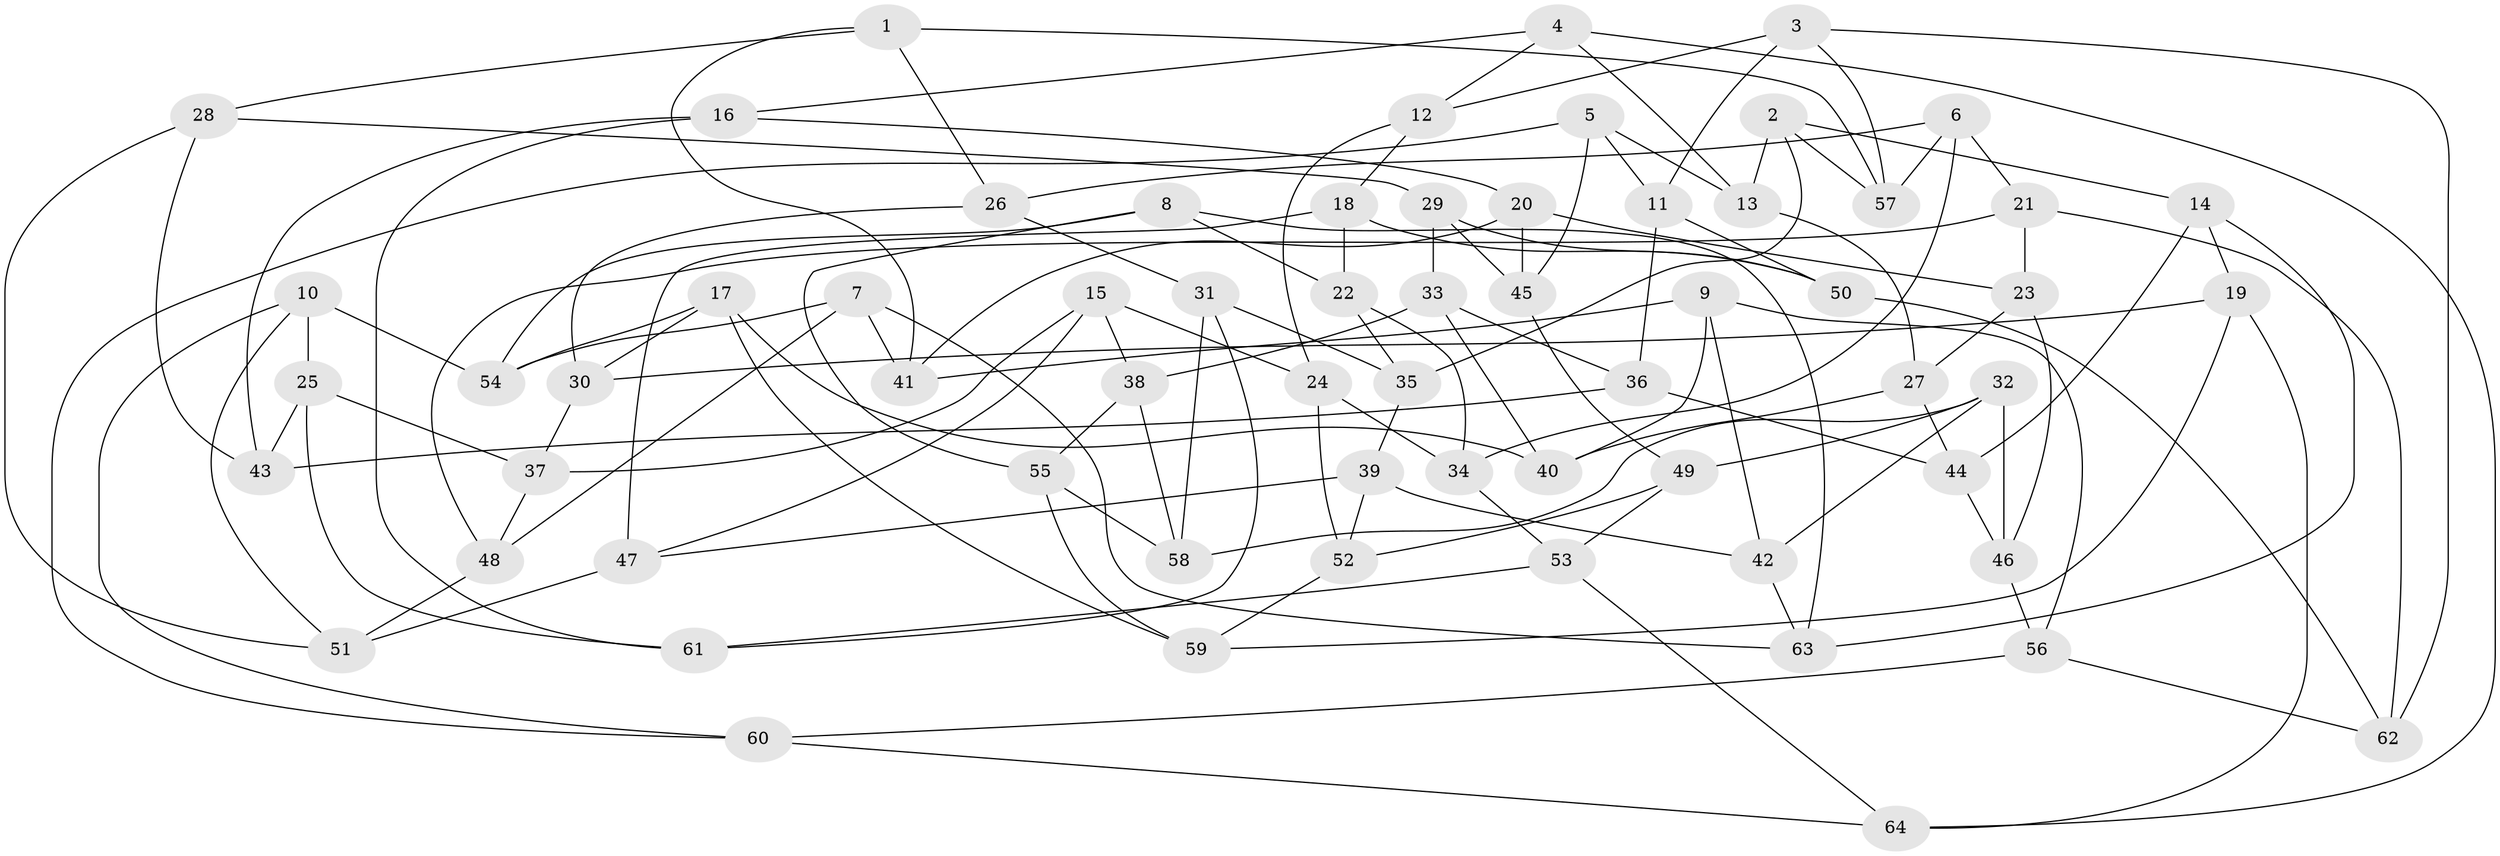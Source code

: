// coarse degree distribution, {6: 0.631578947368421, 4: 0.3157894736842105, 5: 0.05263157894736842}
// Generated by graph-tools (version 1.1) at 2025/52/02/27/25 19:52:34]
// undirected, 64 vertices, 128 edges
graph export_dot {
graph [start="1"]
  node [color=gray90,style=filled];
  1;
  2;
  3;
  4;
  5;
  6;
  7;
  8;
  9;
  10;
  11;
  12;
  13;
  14;
  15;
  16;
  17;
  18;
  19;
  20;
  21;
  22;
  23;
  24;
  25;
  26;
  27;
  28;
  29;
  30;
  31;
  32;
  33;
  34;
  35;
  36;
  37;
  38;
  39;
  40;
  41;
  42;
  43;
  44;
  45;
  46;
  47;
  48;
  49;
  50;
  51;
  52;
  53;
  54;
  55;
  56;
  57;
  58;
  59;
  60;
  61;
  62;
  63;
  64;
  1 -- 41;
  1 -- 57;
  1 -- 26;
  1 -- 28;
  2 -- 57;
  2 -- 14;
  2 -- 35;
  2 -- 13;
  3 -- 11;
  3 -- 62;
  3 -- 12;
  3 -- 57;
  4 -- 13;
  4 -- 16;
  4 -- 64;
  4 -- 12;
  5 -- 11;
  5 -- 45;
  5 -- 13;
  5 -- 60;
  6 -- 21;
  6 -- 57;
  6 -- 34;
  6 -- 26;
  7 -- 48;
  7 -- 63;
  7 -- 54;
  7 -- 41;
  8 -- 54;
  8 -- 22;
  8 -- 55;
  8 -- 63;
  9 -- 42;
  9 -- 56;
  9 -- 40;
  9 -- 41;
  10 -- 51;
  10 -- 54;
  10 -- 60;
  10 -- 25;
  11 -- 50;
  11 -- 36;
  12 -- 24;
  12 -- 18;
  13 -- 27;
  14 -- 19;
  14 -- 63;
  14 -- 44;
  15 -- 38;
  15 -- 47;
  15 -- 24;
  15 -- 37;
  16 -- 20;
  16 -- 61;
  16 -- 43;
  17 -- 54;
  17 -- 30;
  17 -- 59;
  17 -- 40;
  18 -- 22;
  18 -- 47;
  18 -- 50;
  19 -- 30;
  19 -- 59;
  19 -- 64;
  20 -- 23;
  20 -- 41;
  20 -- 45;
  21 -- 62;
  21 -- 23;
  21 -- 48;
  22 -- 34;
  22 -- 35;
  23 -- 27;
  23 -- 46;
  24 -- 52;
  24 -- 34;
  25 -- 37;
  25 -- 43;
  25 -- 61;
  26 -- 31;
  26 -- 30;
  27 -- 44;
  27 -- 40;
  28 -- 43;
  28 -- 51;
  28 -- 29;
  29 -- 45;
  29 -- 50;
  29 -- 33;
  30 -- 37;
  31 -- 61;
  31 -- 35;
  31 -- 58;
  32 -- 58;
  32 -- 49;
  32 -- 42;
  32 -- 46;
  33 -- 38;
  33 -- 36;
  33 -- 40;
  34 -- 53;
  35 -- 39;
  36 -- 44;
  36 -- 43;
  37 -- 48;
  38 -- 55;
  38 -- 58;
  39 -- 47;
  39 -- 52;
  39 -- 42;
  42 -- 63;
  44 -- 46;
  45 -- 49;
  46 -- 56;
  47 -- 51;
  48 -- 51;
  49 -- 52;
  49 -- 53;
  50 -- 62;
  52 -- 59;
  53 -- 61;
  53 -- 64;
  55 -- 59;
  55 -- 58;
  56 -- 60;
  56 -- 62;
  60 -- 64;
}
